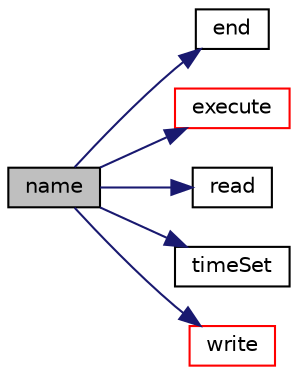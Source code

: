 digraph "name"
{
  bgcolor="transparent";
  edge [fontname="Helvetica",fontsize="10",labelfontname="Helvetica",labelfontsize="10"];
  node [fontname="Helvetica",fontsize="10",shape=record];
  rankdir="LR";
  Node1 [label="name",height=0.2,width=0.4,color="black", fillcolor="grey75", style="filled", fontcolor="black"];
  Node1 -> Node2 [color="midnightblue",fontsize="10",style="solid",fontname="Helvetica"];
  Node2 [label="end",height=0.2,width=0.4,color="black",URL="$a01990.html#aaf81d3fdaf258088d7692fa70cece087",tooltip="Execute at the final time-loop, currently does nothing. "];
  Node1 -> Node3 [color="midnightblue",fontsize="10",style="solid",fontname="Helvetica"];
  Node3 [label="execute",height=0.2,width=0.4,color="red",URL="$a01990.html#a61af3e60b94ae3e748f6fbac1e794af7",tooltip="Execute, currently does nothing. "];
  Node1 -> Node4 [color="midnightblue",fontsize="10",style="solid",fontname="Helvetica"];
  Node4 [label="read",height=0.2,width=0.4,color="black",URL="$a01990.html#aa9b8764750bd9ff67ca32b6551dc7847",tooltip="Read the input data. "];
  Node1 -> Node5 [color="midnightblue",fontsize="10",style="solid",fontname="Helvetica"];
  Node5 [label="timeSet",height=0.2,width=0.4,color="black",URL="$a01990.html#a9637c56f3ddc45f3ce62ec07dbe2228f",tooltip="Called when time was set at the end of the Time::operator++. "];
  Node1 -> Node6 [color="midnightblue",fontsize="10",style="solid",fontname="Helvetica"];
  Node6 [label="write",height=0.2,width=0.4,color="red",URL="$a01990.html#aac759501cf6c7895a70eecbef0226ae1",tooltip="Write. "];
}
